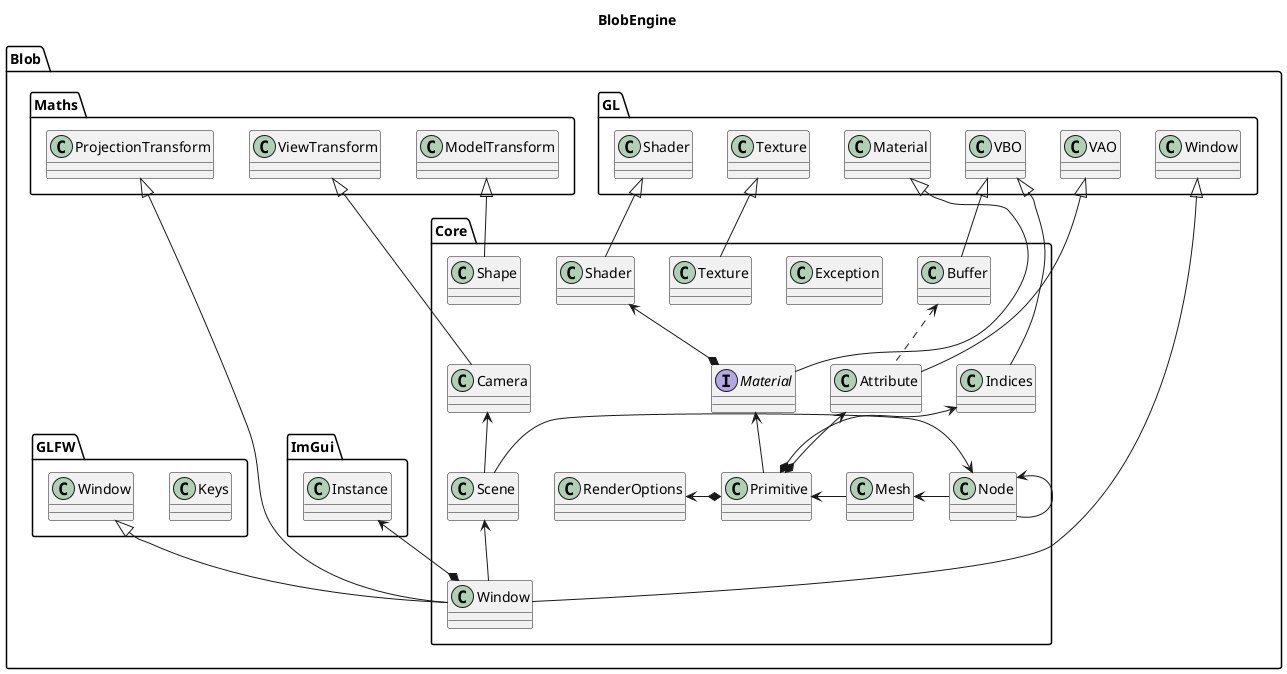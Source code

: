 @startuml
title BlobEngine

namespace Blob {

    namespace GL {
        class Material {}
        class VAO {}
        class VBO {}
        class Shader {}
        class Window {}
        class Texture {}
    }

    namespace Core {
        class Buffer {}
        class Camera {}
        class Exception {}
        interface Material {}
        class Mesh {}
        class Primitive {}
        class RenderOptions {}
        class Scene {}
        class Shader {}
        class Node {}
        class Texture {}
        class Window {}

        class Indices {}
        class Attribute {}

        Shader <--* Material
        Buffer <.. Attribute
        RenderOptions <-r-* Primitive
        Attribute <--* Primitive
        Indices <--* Primitive
        Material <-- Primitive
        Primitive <-r- Mesh
        Mesh <-r- Node
        Node <-- Node
        Node <-r- Scene
        Scene <-- Window

        Camera <-- Scene
    }

    .Blob.GL.Material <|-- .Blob.Core.Material
    .Blob.GL.VBO <|-- .Blob.Core.Indices
    .Blob.GL.VBO <|-- .Blob.Core.Buffer
    .Blob.GL.VAO <|-- .Blob.Core.Attribute
    .Blob.GL.Shader <|-- .Blob.Core.Shader
    .Blob.GL.Window <|-- .Blob.Core.Window
    .Blob.GL.Texture <|-- .Blob.Core.Texture

    namespace Maths {
        class ProjectionTransform {}
        class ModelTransform {}
        class ViewTransform {}
    }

    .Blob.Maths.ProjectionTransform <|-- .Blob.Core.Window
    .Blob.Maths.ModelTransform <|-- .Blob.Core.Shape
    .Blob.Maths.ViewTransform <|-- .Blob.Core.Camera

    namespace ImGui {
        class Instance {}
    }

    .Blob.ImGui.Instance <--* .Blob.Core.Window

    namespace GLFW {
        class Keys {}
        class Window {}
    }

    .Blob.GLFW.Window <|-- .Blob.Core.Window
}
@enduml
@startuml
title BlobEngine

title BlobEngine 2D collision

namespace Blob {

    class Object <Entity> {
    }

    EntityRegistry *-up-> Object


    namespace Collision {
        CollisionManager --> Blob.EntityRegistry
        CollisionManager .up.> HitBox
        CollisionManager .up.> Velocity


        Blob.Object o-up-> Velocity
        Blob.Object o-up-> HitBox

        class CollisionManager <System> {

        }

        class HitBox <Component> {
            + x : float
            + y : float
            + w : float
            + h : float
        }
        class Velocity <Component> {
            + dx : float
            + dy : float
        }
    }

    class Vec2f {
        + x : float
        + y : float
    }
}
@enduml
